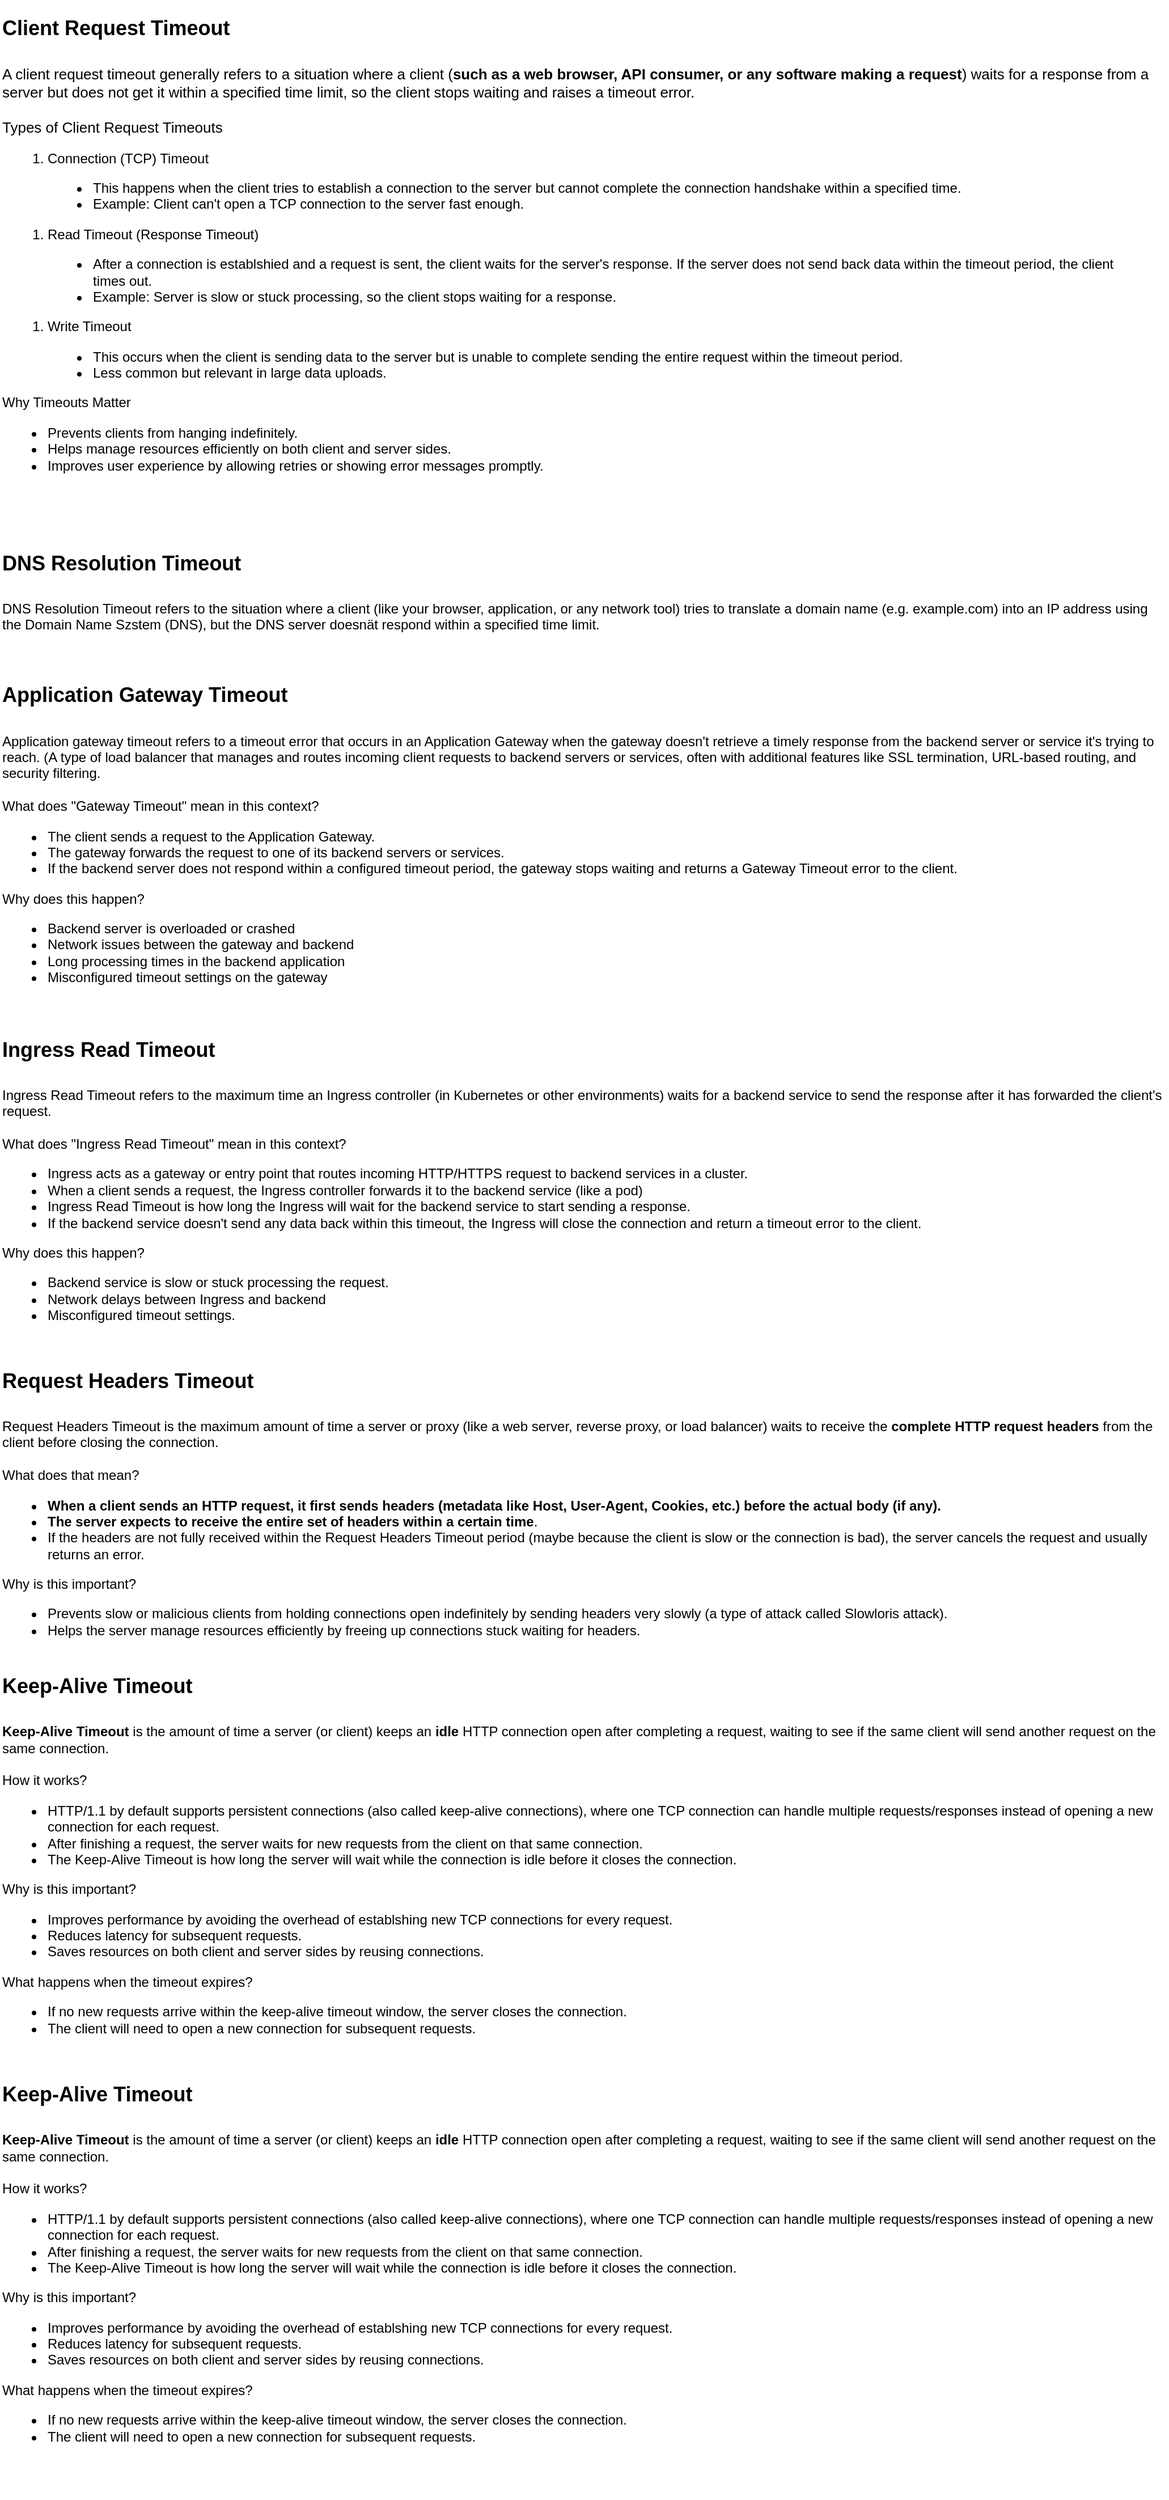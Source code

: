 <mxfile version="28.2.7">
  <diagram name="Page-1" id="FYnqeeudnjavl254Vnvo">
    <mxGraphModel dx="2116" dy="844" grid="1" gridSize="10" guides="1" tooltips="1" connect="1" arrows="1" fold="1" page="1" pageScale="1" pageWidth="850" pageHeight="1100" math="0" shadow="0">
      <root>
        <mxCell id="0" />
        <mxCell id="1" parent="0" />
        <mxCell id="Ld6S8iu637Xuf0fFWyp5-32" value="&lt;div&gt;&lt;b&gt;&lt;font style=&quot;font-size: 18px;&quot;&gt;Client Request Timeout&lt;/font&gt;&lt;/b&gt;&lt;/div&gt;&lt;div&gt;&lt;b&gt;&lt;font style=&quot;font-size: 18px;&quot;&gt;&lt;br&gt;&lt;/font&gt;&lt;/b&gt;&lt;/div&gt;&lt;div&gt;&lt;font style=&quot;font-size: 13px;&quot;&gt;A client request timeout generally refers to a situation where a client (&lt;b&gt;such as a web browser, API consumer, or any software making a request&lt;/b&gt;) waits for a response from a server but does not&amp;nbsp;get it within a specified time limit, so the client stops waiting and raises a timeout error.&lt;/font&gt;&lt;/div&gt;&lt;div&gt;&lt;font style=&quot;font-size: 13px;&quot;&gt;&lt;br&gt;&lt;/font&gt;&lt;/div&gt;&lt;div&gt;&lt;font style=&quot;font-size: 13px;&quot;&gt;Types of Client Request Timeouts&amp;nbsp;&lt;/font&gt;&lt;/div&gt;&lt;div&gt;&lt;ol&gt;&lt;li&gt;Connection (TCP) Timeout&amp;nbsp;&lt;/li&gt;&lt;/ol&gt;&lt;blockquote&gt;&lt;ul&gt;&lt;li&gt;This happens when the client tries to establish a connection to the server but cannot complete the connection handshake within a specified time.&lt;/li&gt;&lt;li&gt;Example: Client can&#39;t open a TCP connection to the server fast enough.&lt;/li&gt;&lt;/ul&gt;&lt;/blockquote&gt;&lt;ol&gt;&lt;li&gt;Read Timeout (Response Timeout)&lt;/li&gt;&lt;/ol&gt;&lt;blockquote&gt;&lt;ul&gt;&lt;li&gt;After a connection is establshied and a request is sent, the client waits for the server&#39;s response. If the server does not send back data within the timeout period, the client times out.&lt;/li&gt;&lt;li&gt;Example: Server is slow or stuck processing, so the client stops waiting for a response.&lt;/li&gt;&lt;/ul&gt;&lt;/blockquote&gt;&lt;ol&gt;&lt;li&gt;Write Timeout&amp;nbsp;&lt;/li&gt;&lt;/ol&gt;&lt;blockquote&gt;&lt;ul&gt;&lt;li&gt;This occurs when the client is sending data to the server but is unable to complete sending the entire request within the timeout period.&lt;/li&gt;&lt;li&gt;Less common but relevant in large data uploads.&lt;/li&gt;&lt;/ul&gt;&lt;/blockquote&gt;&lt;div&gt;Why Timeouts Matter&amp;nbsp;&lt;/div&gt;&lt;div&gt;&lt;ul&gt;&lt;li&gt;Prevents clients from hanging indefinitely.&lt;/li&gt;&lt;li&gt;Helps manage resources efficiently on both client and server sides.&lt;/li&gt;&lt;li&gt;Improves user experience by allowing retries or showing error messages promptly.&lt;/li&gt;&lt;/ul&gt;&lt;/div&gt;&lt;/div&gt;&lt;div&gt;&lt;font&gt;&lt;br&gt;&lt;/font&gt;&lt;/div&gt;&lt;div&gt;&lt;b&gt;&lt;font style=&quot;font-size: 18px;&quot;&gt;&lt;br&gt;&lt;/font&gt;&lt;/b&gt;&lt;/div&gt;" style="text;html=1;whiteSpace=wrap;strokeColor=none;fillColor=none;align=left;verticalAlign=middle;rounded=0;" parent="1" vertex="1">
          <mxGeometry x="-200" y="40" width="1030" height="480" as="geometry" />
        </mxCell>
        <mxCell id="Ld6S8iu637Xuf0fFWyp5-33" value="&lt;div&gt;&lt;b&gt;&lt;font style=&quot;font-size: 18px;&quot;&gt;DNS Resolution Timeout&amp;nbsp;&lt;/font&gt;&lt;/b&gt;&lt;/div&gt;&lt;div&gt;&lt;b&gt;&lt;font style=&quot;font-size: 18px;&quot;&gt;&amp;nbsp;&lt;/font&gt;&lt;/b&gt;&lt;/div&gt;&lt;div&gt;DNS Resolution Timeout refers to the situation where a client (like your browser, application, or any network tool) tries to translate a domain name (e.g. example.com) into an IP address using&lt;/div&gt;&lt;div&gt;the Domain Name Szstem (DNS), but the DNS server doesnät respond within a specified time limit.&lt;/div&gt;&lt;div&gt;&lt;font&gt;&lt;br&gt;&lt;/font&gt;&lt;/div&gt;&lt;div&gt;&lt;b&gt;&lt;font style=&quot;font-size: 18px;&quot;&gt;&lt;br&gt;&lt;/font&gt;&lt;/b&gt;&lt;/div&gt;" style="text;html=1;whiteSpace=wrap;strokeColor=none;fillColor=none;align=left;verticalAlign=middle;rounded=0;" parent="1" vertex="1">
          <mxGeometry x="-200" y="520" width="1030" height="120" as="geometry" />
        </mxCell>
        <mxCell id="GGaB-U3ST1P0PFWVwbmg-1" value="&lt;div&gt;&lt;b&gt;&lt;font style=&quot;font-size: 18px;&quot;&gt;Application Gateway Timeout&lt;/font&gt;&lt;/b&gt;&lt;/div&gt;&lt;div&gt;&lt;b&gt;&lt;font style=&quot;font-size: 18px;&quot;&gt;&amp;nbsp;&lt;/font&gt;&lt;/b&gt;&lt;/div&gt;&lt;div&gt;Application gateway timeout refers to a timeout error that occurs in an Application Gateway when the gateway doesn&#39;t retrieve a timely response from the backend server or service it&#39;s trying to reach. (A type of load balancer that manages and routes incoming client requests to backend servers or services, often with additional features like SSL termination, URL-based routing, and security filtering.&lt;/div&gt;&lt;div&gt;&lt;br&gt;&lt;/div&gt;&lt;div&gt;What does &quot;Gateway Timeout&quot; mean in this context?&lt;/div&gt;&lt;div&gt;&lt;ul&gt;&lt;li&gt;The client sends a request to the Application Gateway.&lt;/li&gt;&lt;li&gt;The gateway forwards the request to one of its backend servers or services.&lt;/li&gt;&lt;li&gt;If the backend server does not respond within a configured timeout period, the gateway stops waiting and returns a Gateway Timeout error to the client.&lt;/li&gt;&lt;/ul&gt;&lt;div&gt;Why does this happen?&lt;/div&gt;&lt;div&gt;&lt;ul&gt;&lt;li&gt;Backend server is overloaded or crashed&lt;/li&gt;&lt;li&gt;Network issues between the gateway and backend&amp;nbsp;&lt;/li&gt;&lt;li&gt;Long processing times in the backend application&amp;nbsp;&lt;/li&gt;&lt;li&gt;Misconfigured timeout settings on the gateway&lt;/li&gt;&lt;/ul&gt;&lt;/div&gt;&lt;/div&gt;&lt;div&gt;&lt;font&gt;&lt;br&gt;&lt;/font&gt;&lt;/div&gt;&lt;div&gt;&lt;b&gt;&lt;font style=&quot;font-size: 18px;&quot;&gt;&lt;br&gt;&lt;/font&gt;&lt;/b&gt;&lt;/div&gt;" style="text;html=1;whiteSpace=wrap;strokeColor=none;fillColor=none;align=left;verticalAlign=middle;rounded=0;" vertex="1" parent="1">
          <mxGeometry x="-200" y="640" width="1030" height="320" as="geometry" />
        </mxCell>
        <mxCell id="GGaB-U3ST1P0PFWVwbmg-2" value="&lt;div&gt;&lt;b&gt;&lt;font style=&quot;font-size: 18px;&quot;&gt;Ingress Read Timeout&lt;/font&gt;&lt;/b&gt;&lt;/div&gt;&lt;div&gt;&lt;b&gt;&lt;font style=&quot;font-size: 18px;&quot;&gt;&amp;nbsp;&lt;/font&gt;&lt;/b&gt;&lt;/div&gt;&lt;div&gt;Ingress Read Timeout refers to the maximum time an Ingress controller (in Kubernetes or other environments) waits for a backend service to send the response after it has forwarded the client&#39;s request.&lt;/div&gt;&lt;div&gt;&lt;br&gt;&lt;/div&gt;&lt;div&gt;What does &quot;Ingress Read Timeout&quot; mean in this context?&lt;/div&gt;&lt;div&gt;&lt;ul&gt;&lt;li&gt;Ingress acts as a gateway or entry point that routes incoming HTTP/HTTPS request to backend services in a cluster.&lt;/li&gt;&lt;li&gt;When a client sends a request, the Ingress controller forwards it to the backend service (like a pod)&lt;/li&gt;&lt;li&gt;Ingress Read Timeout is how long the Ingress will wait for the backend service to start sending a response.&lt;/li&gt;&lt;li&gt;If the backend service doesn&#39;t send any data back within this timeout, the Ingress will close the connection and return a timeout error to the client.&lt;/li&gt;&lt;/ul&gt;&lt;div&gt;Why does this happen?&lt;/div&gt;&lt;div&gt;&lt;ul&gt;&lt;li&gt;Backend service is slow or stuck processing the request.&lt;/li&gt;&lt;li&gt;Network delays between Ingress and backend&lt;/li&gt;&lt;li&gt;Misconfigured timeout settings.&lt;/li&gt;&lt;/ul&gt;&lt;/div&gt;&lt;/div&gt;&lt;div&gt;&lt;font&gt;&lt;br&gt;&lt;/font&gt;&lt;/div&gt;&lt;div&gt;&lt;b&gt;&lt;font style=&quot;font-size: 18px;&quot;&gt;&lt;br&gt;&lt;/font&gt;&lt;/b&gt;&lt;/div&gt;" style="text;html=1;whiteSpace=wrap;strokeColor=none;fillColor=none;align=left;verticalAlign=middle;rounded=0;" vertex="1" parent="1">
          <mxGeometry x="-200" y="960" width="1030" height="290" as="geometry" />
        </mxCell>
        <mxCell id="GGaB-U3ST1P0PFWVwbmg-3" value="&lt;div&gt;&lt;b&gt;&lt;font style=&quot;font-size: 18px;&quot;&gt;Request Headers Timeout&lt;/font&gt;&lt;/b&gt;&lt;/div&gt;&lt;div&gt;&lt;b&gt;&lt;font style=&quot;font-size: 18px;&quot;&gt;&amp;nbsp;&lt;/font&gt;&lt;/b&gt;&lt;/div&gt;&lt;div&gt;Request Headers Timeout is the maximum amount of time a server or proxy (like a web server, reverse proxy, or load balancer) waits to receive the &lt;b&gt;complete HTTP request headers&lt;/b&gt; from the client before closing the connection.&lt;/div&gt;&lt;div&gt;&lt;br&gt;&lt;/div&gt;&lt;div&gt;What does that mean?&lt;/div&gt;&lt;div&gt;&lt;ul&gt;&lt;li&gt;&lt;b&gt;When a client sends an HTTP request, it first sends headers (metadata like Host, User-Agent, Cookies, etc.) before the actual body (if any).&lt;/b&gt;&lt;/li&gt;&lt;li&gt;&lt;b&gt;The server expects to receive the entire set of headers within a certain time&lt;/b&gt;.&lt;/li&gt;&lt;li&gt;If the headers are not fully received within the Request Headers Timeout period (maybe because the client is slow or the connection is bad), the server cancels the request and usually returns an error.&lt;/li&gt;&lt;/ul&gt;&lt;div&gt;Why is this important?&lt;/div&gt;&lt;div&gt;&lt;ul&gt;&lt;li&gt;Prevents slow or malicious clients from holding connections open indefinitely by sending headers very slowly (a type of attack called Slowloris attack).&lt;/li&gt;&lt;li&gt;Helps the server manage resources efficiently by freeing up connections stuck waiting for headers.&lt;/li&gt;&lt;/ul&gt;&lt;/div&gt;&lt;/div&gt;&lt;div&gt;&lt;font&gt;&lt;br&gt;&lt;/font&gt;&lt;/div&gt;&lt;div&gt;&lt;b&gt;&lt;font style=&quot;font-size: 18px;&quot;&gt;&lt;br&gt;&lt;/font&gt;&lt;/b&gt;&lt;/div&gt;" style="text;html=1;whiteSpace=wrap;strokeColor=none;fillColor=none;align=left;verticalAlign=middle;rounded=0;" vertex="1" parent="1">
          <mxGeometry x="-200" y="1240" width="1030" height="300" as="geometry" />
        </mxCell>
        <mxCell id="GGaB-U3ST1P0PFWVwbmg-4" value="&lt;div&gt;&lt;b&gt;&lt;font style=&quot;font-size: 18px;&quot;&gt;Keep-Alive Timeout&lt;/font&gt;&lt;/b&gt;&lt;/div&gt;&lt;div&gt;&lt;b&gt;&lt;font style=&quot;font-size: 18px;&quot;&gt;&amp;nbsp;&lt;/font&gt;&lt;/b&gt;&lt;/div&gt;&lt;div&gt;&lt;strong data-end=&quot;22&quot; data-start=&quot;0&quot;&gt;Keep-Alive Timeout&lt;/strong&gt; is the amount of time a server (or client) keeps an &lt;strong data-end=&quot;83&quot; data-start=&quot;75&quot;&gt;idle&lt;/strong&gt; HTTP connection open after completing a request, waiting to see if the same client will send another request on the same connection.&lt;/div&gt;&lt;div&gt;&lt;br&gt;&lt;/div&gt;&lt;div&gt;How it works?&lt;br&gt;&lt;ul&gt;&lt;li&gt;HTTP/1.1 by default supports persistent connections (also called keep-alive connections), where one TCP connection can handle multiple requests/responses instead of opening a new connection for each request.&amp;nbsp;&lt;/li&gt;&lt;li&gt;After finishing a request, the server waits for new requests from the client on that same connection.&lt;/li&gt;&lt;li&gt;The Keep-Alive Timeout is how long the server will wait while the connection is idle before it closes the connection.&lt;/li&gt;&lt;/ul&gt;&lt;div&gt;Why is this important?&lt;/div&gt;&lt;div&gt;&lt;ul&gt;&lt;li&gt;Improves performance by avoiding the overhead of establshing new TCP connections for every request.&lt;/li&gt;&lt;li&gt;Reduces latency for subsequent requests.&lt;/li&gt;&lt;li&gt;Saves resources on both client and server sides by reusing connections.&lt;/li&gt;&lt;/ul&gt;&lt;div&gt;What happens when the timeout expires?&lt;/div&gt;&lt;div&gt;&lt;ul&gt;&lt;li&gt;If no new requests arrive within the keep-alive timeout window, the server closes the connection.&lt;/li&gt;&lt;li&gt;The client will need to open a new connection for subsequent requests.&lt;/li&gt;&lt;/ul&gt;&lt;/div&gt;&lt;/div&gt;&lt;/div&gt;&lt;div&gt;&lt;font&gt;&lt;br&gt;&lt;/font&gt;&lt;/div&gt;&lt;div&gt;&lt;b&gt;&lt;font style=&quot;font-size: 18px;&quot;&gt;&lt;br&gt;&lt;/font&gt;&lt;/b&gt;&lt;/div&gt;" style="text;html=1;whiteSpace=wrap;strokeColor=none;fillColor=none;align=left;verticalAlign=middle;rounded=0;" vertex="1" parent="1">
          <mxGeometry x="-200" y="1520" width="1030" height="360" as="geometry" />
        </mxCell>
        <mxCell id="GGaB-U3ST1P0PFWVwbmg-5" value="&lt;div&gt;&lt;b&gt;&lt;font style=&quot;font-size: 18px;&quot;&gt;Keep-Alive Timeout&lt;/font&gt;&lt;/b&gt;&lt;/div&gt;&lt;div&gt;&lt;b&gt;&lt;font style=&quot;font-size: 18px;&quot;&gt;&amp;nbsp;&lt;/font&gt;&lt;/b&gt;&lt;/div&gt;&lt;div&gt;&lt;strong data-end=&quot;22&quot; data-start=&quot;0&quot;&gt;Keep-Alive Timeout&lt;/strong&gt; is the amount of time a server (or client) keeps an &lt;strong data-end=&quot;83&quot; data-start=&quot;75&quot;&gt;idle&lt;/strong&gt; HTTP connection open after completing a request, waiting to see if the same client will send another request on the same connection.&lt;/div&gt;&lt;div&gt;&lt;br&gt;&lt;/div&gt;&lt;div&gt;How it works?&lt;br&gt;&lt;ul&gt;&lt;li&gt;HTTP/1.1 by default supports persistent connections (also called keep-alive connections), where one TCP connection can handle multiple requests/responses instead of opening a new connection for each request.&amp;nbsp;&lt;/li&gt;&lt;li&gt;After finishing a request, the server waits for new requests from the client on that same connection.&lt;/li&gt;&lt;li&gt;The Keep-Alive Timeout is how long the server will wait while the connection is idle before it closes the connection.&lt;/li&gt;&lt;/ul&gt;&lt;div&gt;Why is this important?&lt;/div&gt;&lt;div&gt;&lt;ul&gt;&lt;li&gt;Improves performance by avoiding the overhead of establshing new TCP connections for every request.&lt;/li&gt;&lt;li&gt;Reduces latency for subsequent requests.&lt;/li&gt;&lt;li&gt;Saves resources on both client and server sides by reusing connections.&lt;/li&gt;&lt;/ul&gt;&lt;div&gt;What happens when the timeout expires?&lt;/div&gt;&lt;div&gt;&lt;ul&gt;&lt;li&gt;If no new requests arrive within the keep-alive timeout window, the server closes the connection.&lt;/li&gt;&lt;li&gt;The client will need to open a new connection for subsequent requests.&lt;/li&gt;&lt;/ul&gt;&lt;/div&gt;&lt;/div&gt;&lt;/div&gt;&lt;div&gt;&lt;font&gt;&lt;br&gt;&lt;/font&gt;&lt;/div&gt;&lt;div&gt;&lt;b&gt;&lt;font style=&quot;font-size: 18px;&quot;&gt;&lt;br&gt;&lt;/font&gt;&lt;/b&gt;&lt;/div&gt;" style="text;html=1;whiteSpace=wrap;strokeColor=none;fillColor=none;align=left;verticalAlign=middle;rounded=0;" vertex="1" parent="1">
          <mxGeometry x="-200" y="1880" width="1030" height="360" as="geometry" />
        </mxCell>
      </root>
    </mxGraphModel>
  </diagram>
</mxfile>
